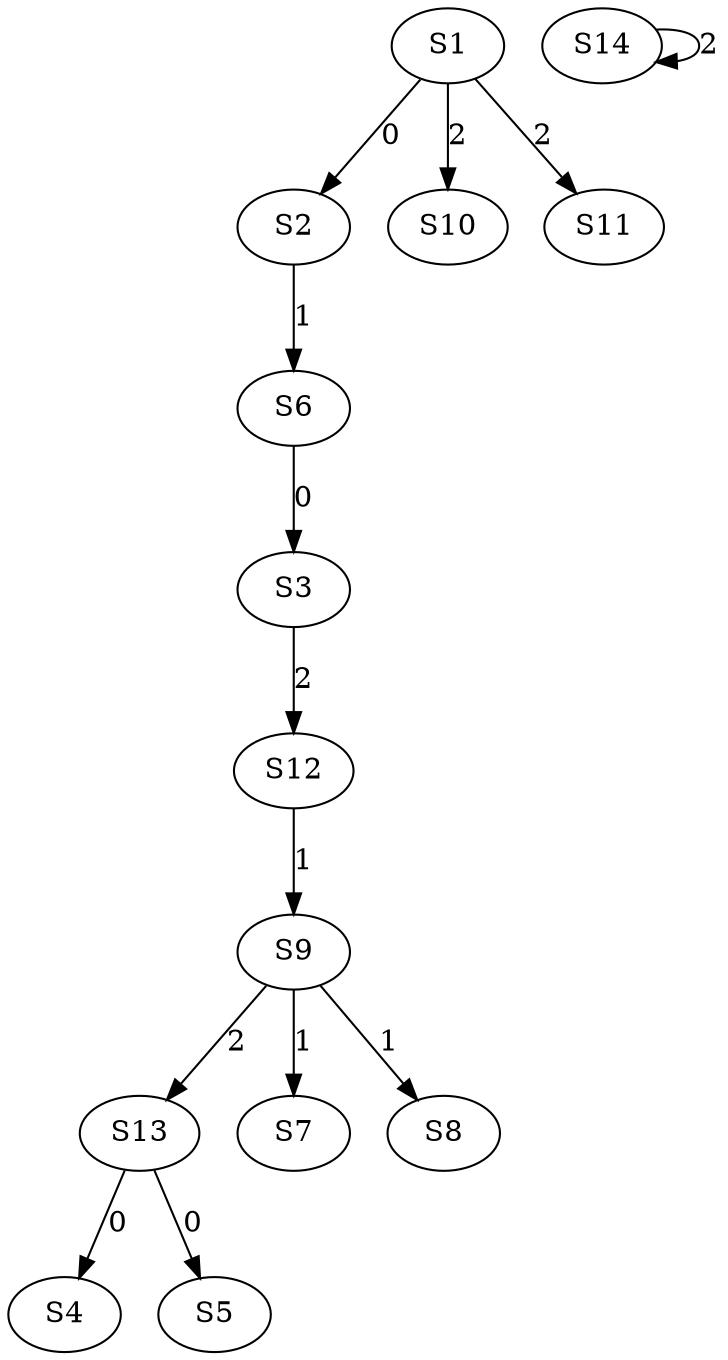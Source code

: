 strict digraph {
	S1 -> S2 [ label = 0 ];
	S6 -> S3 [ label = 0 ];
	S13 -> S4 [ label = 0 ];
	S13 -> S5 [ label = 0 ];
	S2 -> S6 [ label = 1 ];
	S9 -> S7 [ label = 1 ];
	S9 -> S8 [ label = 1 ];
	S12 -> S9 [ label = 1 ];
	S1 -> S10 [ label = 2 ];
	S1 -> S11 [ label = 2 ];
	S3 -> S12 [ label = 2 ];
	S9 -> S13 [ label = 2 ];
	S14 -> S14 [ label = 2 ];
}